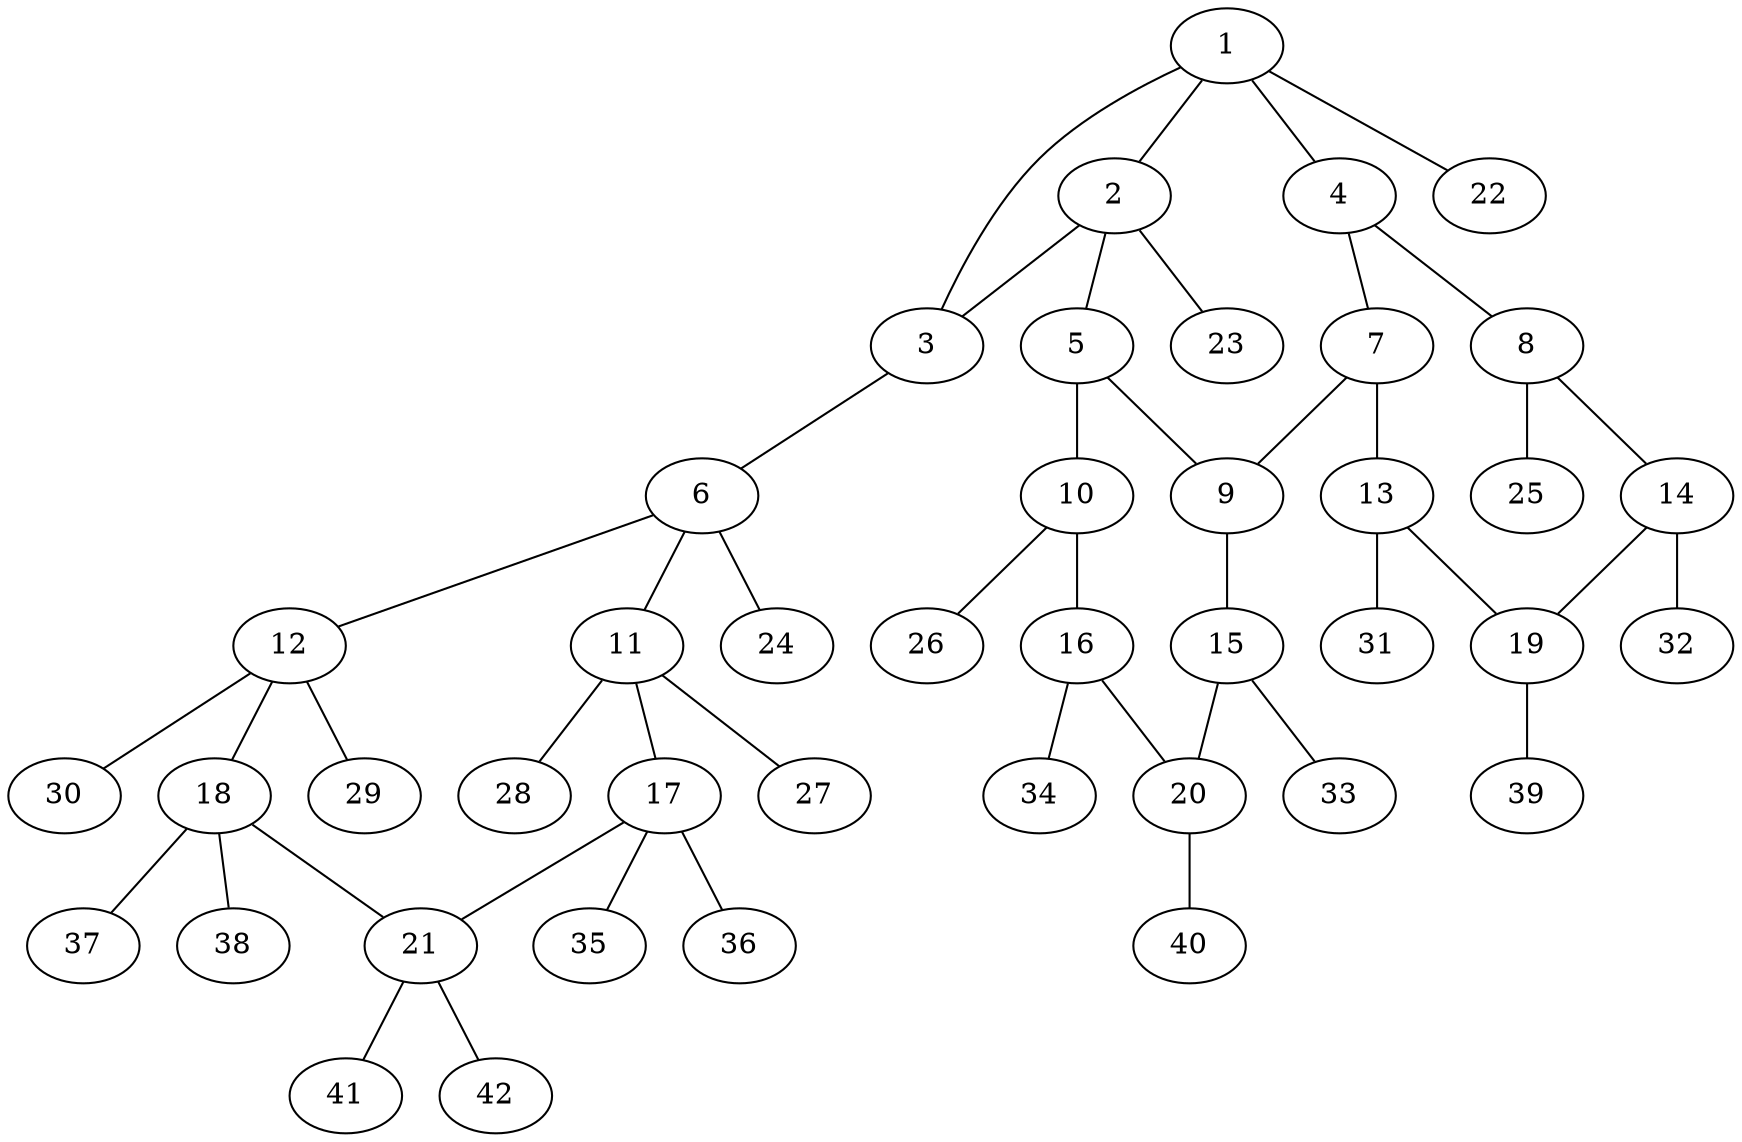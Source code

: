 graph molecule_535 {
	1	 [chem=C];
	2	 [chem=C];
	1 -- 2	 [valence=1];
	3	 [chem=N];
	1 -- 3	 [valence=1];
	4	 [chem=C];
	1 -- 4	 [valence=1];
	22	 [chem=H];
	1 -- 22	 [valence=1];
	2 -- 3	 [valence=1];
	5	 [chem=C];
	2 -- 5	 [valence=1];
	23	 [chem=H];
	2 -- 23	 [valence=1];
	6	 [chem=C];
	3 -- 6	 [valence=1];
	7	 [chem=C];
	4 -- 7	 [valence=2];
	8	 [chem=C];
	4 -- 8	 [valence=1];
	9	 [chem=C];
	5 -- 9	 [valence=2];
	10	 [chem=C];
	5 -- 10	 [valence=1];
	11	 [chem=C];
	6 -- 11	 [valence=1];
	12	 [chem=C];
	6 -- 12	 [valence=1];
	24	 [chem=H];
	6 -- 24	 [valence=1];
	7 -- 9	 [valence=1];
	13	 [chem=C];
	7 -- 13	 [valence=1];
	14	 [chem=C];
	8 -- 14	 [valence=2];
	25	 [chem=H];
	8 -- 25	 [valence=1];
	15	 [chem=C];
	9 -- 15	 [valence=1];
	16	 [chem=C];
	10 -- 16	 [valence=2];
	26	 [chem=H];
	10 -- 26	 [valence=1];
	17	 [chem=C];
	11 -- 17	 [valence=1];
	27	 [chem=H];
	11 -- 27	 [valence=1];
	28	 [chem=H];
	11 -- 28	 [valence=1];
	18	 [chem=C];
	12 -- 18	 [valence=1];
	29	 [chem=H];
	12 -- 29	 [valence=1];
	30	 [chem=H];
	12 -- 30	 [valence=1];
	19	 [chem=C];
	13 -- 19	 [valence=2];
	31	 [chem=H];
	13 -- 31	 [valence=1];
	14 -- 19	 [valence=1];
	32	 [chem=H];
	14 -- 32	 [valence=1];
	20	 [chem=C];
	15 -- 20	 [valence=2];
	33	 [chem=H];
	15 -- 33	 [valence=1];
	16 -- 20	 [valence=1];
	34	 [chem=H];
	16 -- 34	 [valence=1];
	21	 [chem=C];
	17 -- 21	 [valence=1];
	35	 [chem=H];
	17 -- 35	 [valence=1];
	36	 [chem=H];
	17 -- 36	 [valence=1];
	18 -- 21	 [valence=1];
	37	 [chem=H];
	18 -- 37	 [valence=1];
	38	 [chem=H];
	18 -- 38	 [valence=1];
	39	 [chem=H];
	19 -- 39	 [valence=1];
	40	 [chem=H];
	20 -- 40	 [valence=1];
	41	 [chem=H];
	21 -- 41	 [valence=1];
	42	 [chem=H];
	21 -- 42	 [valence=1];
}

